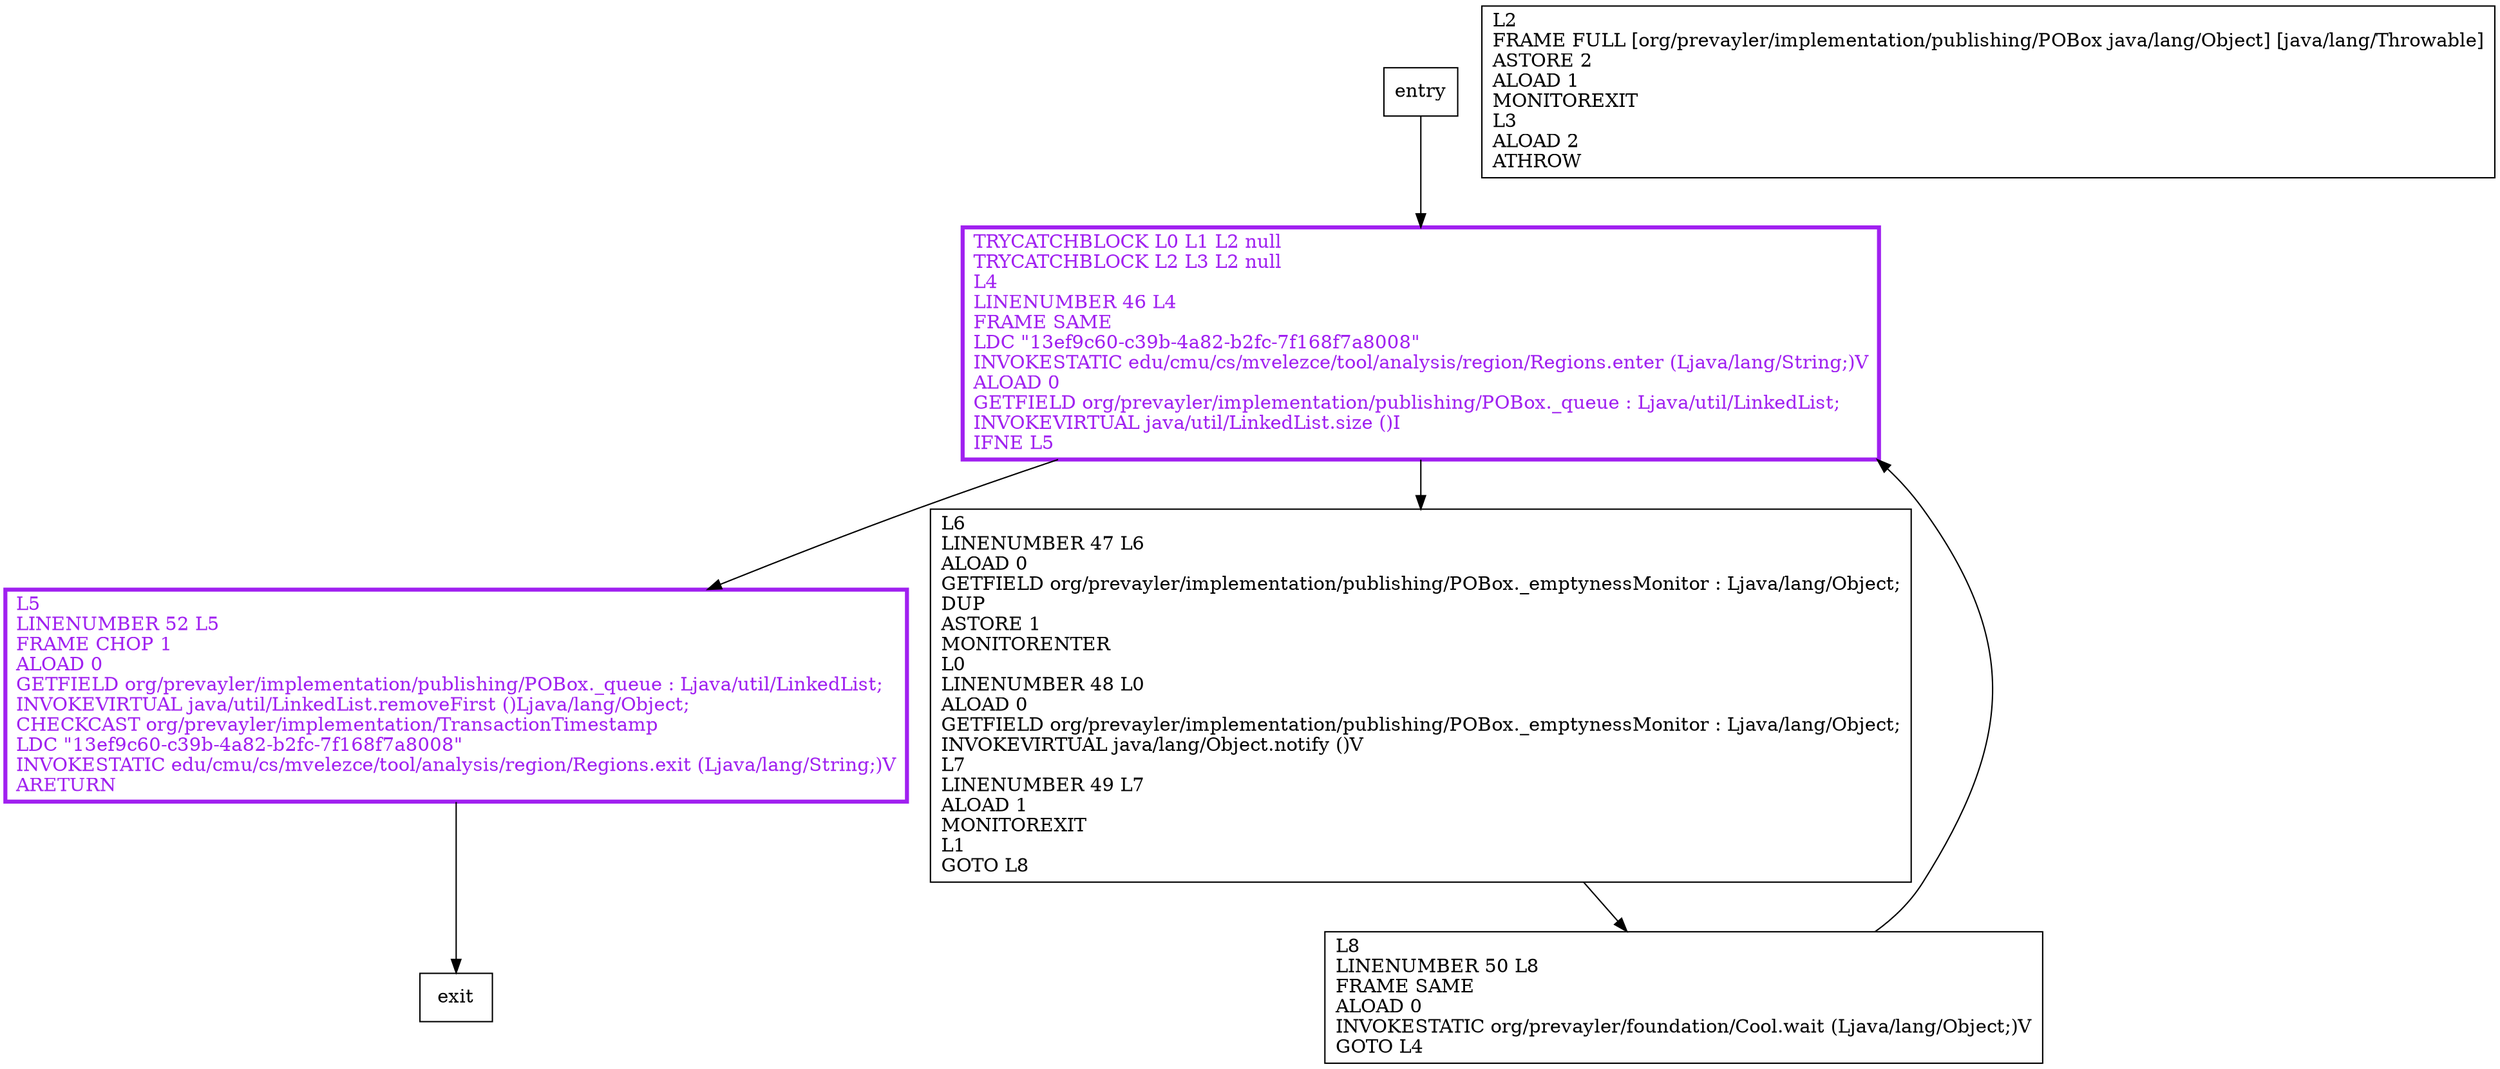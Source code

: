 digraph waitForNotification {
node [shape=record];
980323264 [label="TRYCATCHBLOCK L0 L1 L2 null\lTRYCATCHBLOCK L2 L3 L2 null\lL4\lLINENUMBER 46 L4\lFRAME SAME\lLDC \"13ef9c60-c39b-4a82-b2fc-7f168f7a8008\"\lINVOKESTATIC edu/cmu/cs/mvelezce/tool/analysis/region/Regions.enter (Ljava/lang/String;)V\lALOAD 0\lGETFIELD org/prevayler/implementation/publishing/POBox._queue : Ljava/util/LinkedList;\lINVOKEVIRTUAL java/util/LinkedList.size ()I\lIFNE L5\l"];
1521042373 [label="L5\lLINENUMBER 52 L5\lFRAME CHOP 1\lALOAD 0\lGETFIELD org/prevayler/implementation/publishing/POBox._queue : Ljava/util/LinkedList;\lINVOKEVIRTUAL java/util/LinkedList.removeFirst ()Ljava/lang/Object;\lCHECKCAST org/prevayler/implementation/TransactionTimestamp\lLDC \"13ef9c60-c39b-4a82-b2fc-7f168f7a8008\"\lINVOKESTATIC edu/cmu/cs/mvelezce/tool/analysis/region/Regions.exit (Ljava/lang/String;)V\lARETURN\l"];
169641958 [label="L6\lLINENUMBER 47 L6\lALOAD 0\lGETFIELD org/prevayler/implementation/publishing/POBox._emptynessMonitor : Ljava/lang/Object;\lDUP\lASTORE 1\lMONITORENTER\lL0\lLINENUMBER 48 L0\lALOAD 0\lGETFIELD org/prevayler/implementation/publishing/POBox._emptynessMonitor : Ljava/lang/Object;\lINVOKEVIRTUAL java/lang/Object.notify ()V\lL7\lLINENUMBER 49 L7\lALOAD 1\lMONITOREXIT\lL1\lGOTO L8\l"];
279494572 [label="L8\lLINENUMBER 50 L8\lFRAME SAME\lALOAD 0\lINVOKESTATIC org/prevayler/foundation/Cool.wait (Ljava/lang/Object;)V\lGOTO L4\l"];
1582700274 [label="L2\lFRAME FULL [org/prevayler/implementation/publishing/POBox java/lang/Object] [java/lang/Throwable]\lASTORE 2\lALOAD 1\lMONITOREXIT\lL3\lALOAD 2\lATHROW\l"];
entry;
exit;
entry -> 980323264;
980323264 -> 1521042373;
980323264 -> 169641958;
1521042373 -> exit;
169641958 -> 279494572;
279494572 -> 980323264;
980323264[fontcolor="purple", penwidth=3, color="purple"];
1521042373[fontcolor="purple", penwidth=3, color="purple"];
}
